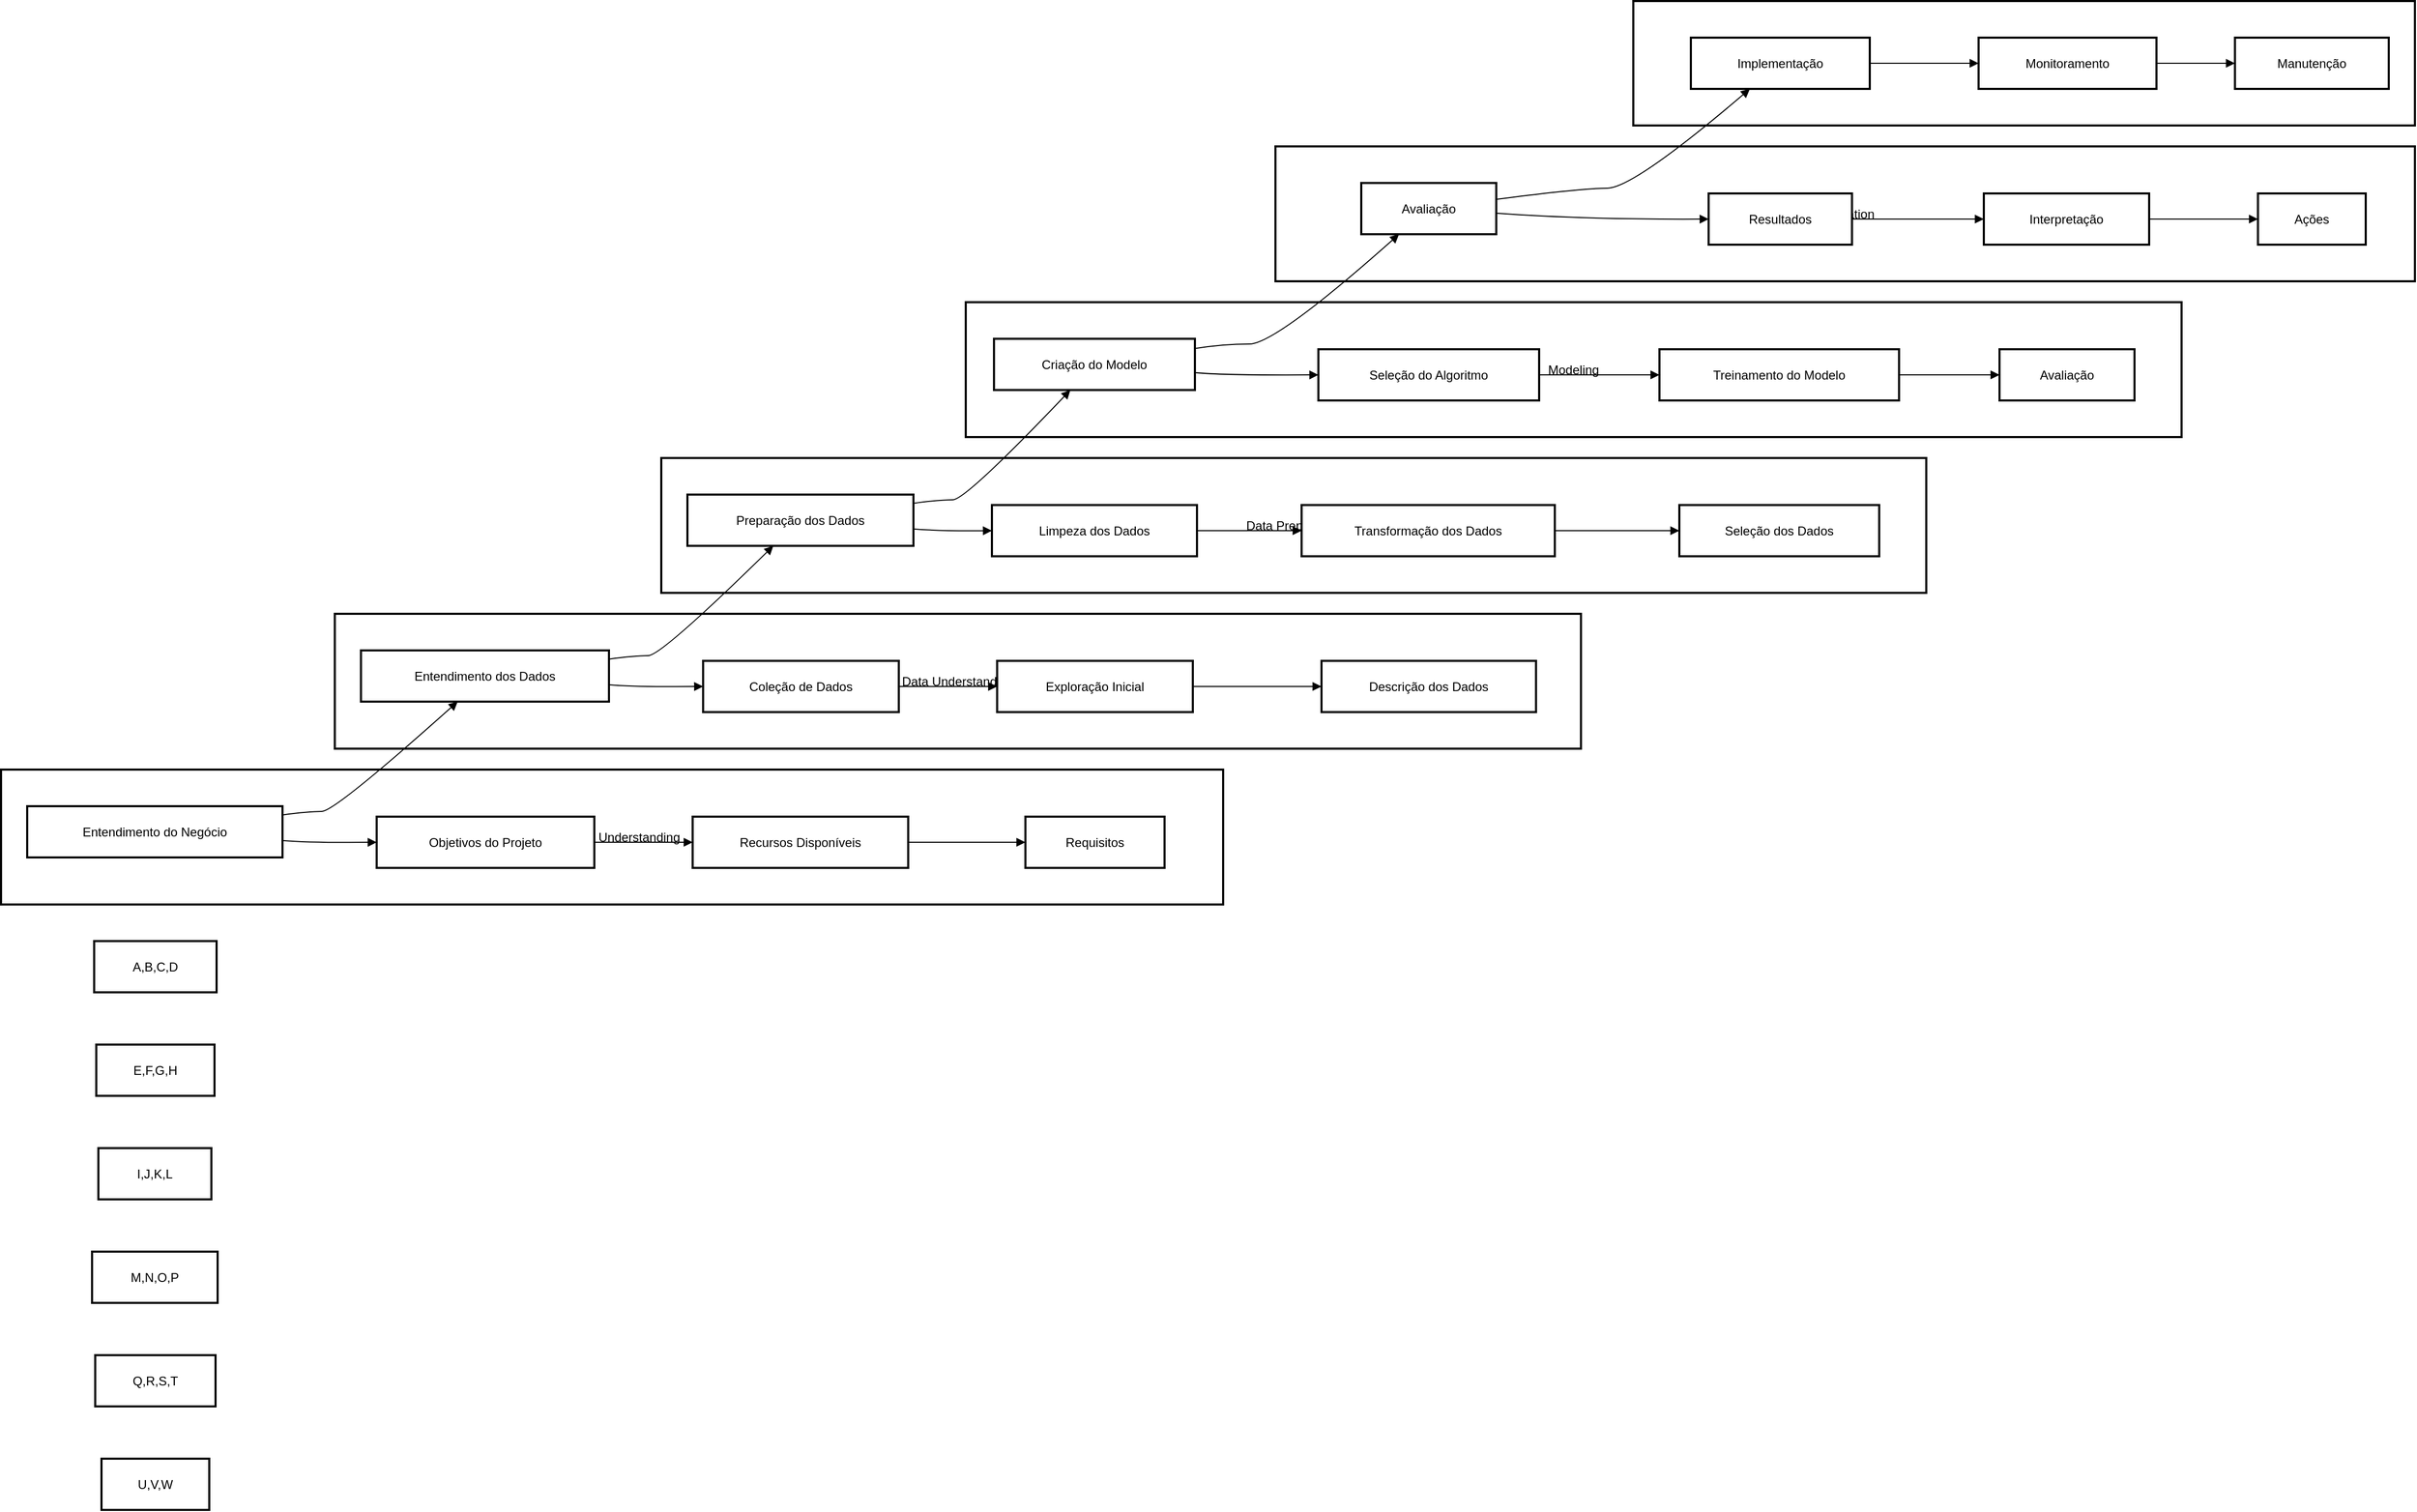 <mxfile version="24.8.0">
  <diagram name="Página-1" id="PDTsURkqS8D4PSE2wGRE">
    <mxGraphModel>
      <root>
        <mxCell id="0" />
        <mxCell id="1" parent="0" />
        <mxCell id="2" value="Deployment" style="whiteSpace=wrap;strokeWidth=2;" vertex="1" parent="1">
          <mxGeometry x="1568" y="8" width="747" height="119" as="geometry" />
        </mxCell>
        <mxCell id="3" value="Evaluation" style="whiteSpace=wrap;strokeWidth=2;" vertex="1" parent="1">
          <mxGeometry x="1226" y="147" width="1089" height="129" as="geometry" />
        </mxCell>
        <mxCell id="4" value="Modeling" style="whiteSpace=wrap;strokeWidth=2;" vertex="1" parent="1">
          <mxGeometry x="930" y="296" width="1162" height="129" as="geometry" />
        </mxCell>
        <mxCell id="5" value="Data Preparation" style="whiteSpace=wrap;strokeWidth=2;" vertex="1" parent="1">
          <mxGeometry x="639" y="445" width="1209" height="129" as="geometry" />
        </mxCell>
        <mxCell id="6" value="Data Understanding" style="whiteSpace=wrap;strokeWidth=2;" vertex="1" parent="1">
          <mxGeometry x="327" y="594" width="1191" height="129" as="geometry" />
        </mxCell>
        <mxCell id="7" value="Business Understanding" style="whiteSpace=wrap;strokeWidth=2;" vertex="1" parent="1">
          <mxGeometry x="8" y="743" width="1168" height="129" as="geometry" />
        </mxCell>
        <mxCell id="8" value="Entendimento do Negócio" style="whiteSpace=wrap;strokeWidth=2;" vertex="1" parent="1">
          <mxGeometry x="33" y="778" width="244" height="49" as="geometry" />
        </mxCell>
        <mxCell id="9" value="Objetivos do Projeto" style="whiteSpace=wrap;strokeWidth=2;" vertex="1" parent="1">
          <mxGeometry x="367" y="788" width="208" height="49" as="geometry" />
        </mxCell>
        <mxCell id="10" value="Recursos Disponíveis" style="whiteSpace=wrap;strokeWidth=2;" vertex="1" parent="1">
          <mxGeometry x="669" y="788" width="206" height="49" as="geometry" />
        </mxCell>
        <mxCell id="11" value="Requisitos" style="whiteSpace=wrap;strokeWidth=2;" vertex="1" parent="1">
          <mxGeometry x="987" y="788" width="133" height="49" as="geometry" />
        </mxCell>
        <mxCell id="12" value="Entendimento dos Dados" style="whiteSpace=wrap;strokeWidth=2;" vertex="1" parent="1">
          <mxGeometry x="352" y="629" width="237" height="49" as="geometry" />
        </mxCell>
        <mxCell id="13" value="Coleção de Dados" style="whiteSpace=wrap;strokeWidth=2;" vertex="1" parent="1">
          <mxGeometry x="679" y="639" width="187" height="49" as="geometry" />
        </mxCell>
        <mxCell id="14" value="Exploração Inicial" style="whiteSpace=wrap;strokeWidth=2;" vertex="1" parent="1">
          <mxGeometry x="960" y="639" width="187" height="49" as="geometry" />
        </mxCell>
        <mxCell id="15" value="Descrição dos Dados" style="whiteSpace=wrap;strokeWidth=2;" vertex="1" parent="1">
          <mxGeometry x="1270" y="639" width="205" height="49" as="geometry" />
        </mxCell>
        <mxCell id="16" value="Preparação dos Dados" style="whiteSpace=wrap;strokeWidth=2;" vertex="1" parent="1">
          <mxGeometry x="664" y="480" width="216" height="49" as="geometry" />
        </mxCell>
        <mxCell id="17" value="Limpeza dos Dados" style="whiteSpace=wrap;strokeWidth=2;" vertex="1" parent="1">
          <mxGeometry x="955" y="490" width="196" height="49" as="geometry" />
        </mxCell>
        <mxCell id="18" value="Transformação dos Dados" style="whiteSpace=wrap;strokeWidth=2;" vertex="1" parent="1">
          <mxGeometry x="1251" y="490" width="242" height="49" as="geometry" />
        </mxCell>
        <mxCell id="19" value="Seleção dos Dados" style="whiteSpace=wrap;strokeWidth=2;" vertex="1" parent="1">
          <mxGeometry x="1612" y="490" width="191" height="49" as="geometry" />
        </mxCell>
        <mxCell id="20" value="Criação do Modelo" style="whiteSpace=wrap;strokeWidth=2;" vertex="1" parent="1">
          <mxGeometry x="957" y="331" width="192" height="49" as="geometry" />
        </mxCell>
        <mxCell id="21" value="Seleção do Algoritmo" style="whiteSpace=wrap;strokeWidth=2;" vertex="1" parent="1">
          <mxGeometry x="1267" y="341" width="211" height="49" as="geometry" />
        </mxCell>
        <mxCell id="22" value="Treinamento do Modelo" style="whiteSpace=wrap;strokeWidth=2;" vertex="1" parent="1">
          <mxGeometry x="1593" y="341" width="229" height="49" as="geometry" />
        </mxCell>
        <mxCell id="23" value="Avaliação" style="whiteSpace=wrap;strokeWidth=2;" vertex="1" parent="1">
          <mxGeometry x="1918" y="341" width="129" height="49" as="geometry" />
        </mxCell>
        <mxCell id="24" value="Avaliação" style="whiteSpace=wrap;strokeWidth=2;" vertex="1" parent="1">
          <mxGeometry x="1308" y="182" width="129" height="49" as="geometry" />
        </mxCell>
        <mxCell id="25" value="Resultados" style="whiteSpace=wrap;strokeWidth=2;" vertex="1" parent="1">
          <mxGeometry x="1640" y="192" width="137" height="49" as="geometry" />
        </mxCell>
        <mxCell id="26" value="Interpretação" style="whiteSpace=wrap;strokeWidth=2;" vertex="1" parent="1">
          <mxGeometry x="1903" y="192" width="158" height="49" as="geometry" />
        </mxCell>
        <mxCell id="27" value="Ações" style="whiteSpace=wrap;strokeWidth=2;" vertex="1" parent="1">
          <mxGeometry x="2165" y="192" width="103" height="49" as="geometry" />
        </mxCell>
        <mxCell id="28" value="Implementação" style="whiteSpace=wrap;strokeWidth=2;" vertex="1" parent="1">
          <mxGeometry x="1623" y="43" width="171" height="49" as="geometry" />
        </mxCell>
        <mxCell id="29" value="Monitoramento" style="whiteSpace=wrap;strokeWidth=2;" vertex="1" parent="1">
          <mxGeometry x="1898" y="43" width="170" height="49" as="geometry" />
        </mxCell>
        <mxCell id="30" value="Manutenção" style="whiteSpace=wrap;strokeWidth=2;" vertex="1" parent="1">
          <mxGeometry x="2143" y="43" width="147" height="49" as="geometry" />
        </mxCell>
        <mxCell id="31" value="A,B,C,D" style="whiteSpace=wrap;strokeWidth=2;" vertex="1" parent="1">
          <mxGeometry x="97" y="907" width="117" height="49" as="geometry" />
        </mxCell>
        <mxCell id="32" value="E,F,G,H" style="whiteSpace=wrap;strokeWidth=2;" vertex="1" parent="1">
          <mxGeometry x="99" y="1006" width="113" height="49" as="geometry" />
        </mxCell>
        <mxCell id="33" value="I,J,K,L" style="whiteSpace=wrap;strokeWidth=2;" vertex="1" parent="1">
          <mxGeometry x="101" y="1105" width="108" height="49" as="geometry" />
        </mxCell>
        <mxCell id="34" value="M,N,O,P" style="whiteSpace=wrap;strokeWidth=2;" vertex="1" parent="1">
          <mxGeometry x="95" y="1204" width="120" height="49" as="geometry" />
        </mxCell>
        <mxCell id="35" value="Q,R,S,T" style="whiteSpace=wrap;strokeWidth=2;" vertex="1" parent="1">
          <mxGeometry x="98" y="1303" width="115" height="49" as="geometry" />
        </mxCell>
        <mxCell id="36" value="U,V,W" style="whiteSpace=wrap;strokeWidth=2;" vertex="1" parent="1">
          <mxGeometry x="104" y="1402" width="103" height="49" as="geometry" />
        </mxCell>
        <mxCell id="37" value="" style="curved=1;startArrow=none;endArrow=block;exitX=1;exitY=0.67;entryX=0;entryY=0.5;" edge="1" parent="1" source="8" target="9">
          <mxGeometry relative="1" as="geometry">
            <Array as="points">
              <mxPoint x="302" y="813" />
            </Array>
          </mxGeometry>
        </mxCell>
        <mxCell id="38" value="" style="curved=1;startArrow=none;endArrow=block;exitX=1;exitY=0.5;entryX=0;entryY=0.5;" edge="1" parent="1" source="9" target="10">
          <mxGeometry relative="1" as="geometry">
            <Array as="points" />
          </mxGeometry>
        </mxCell>
        <mxCell id="39" value="" style="curved=1;startArrow=none;endArrow=block;exitX=1;exitY=0.5;entryX=0;entryY=0.5;" edge="1" parent="1" source="10" target="11">
          <mxGeometry relative="1" as="geometry">
            <Array as="points" />
          </mxGeometry>
        </mxCell>
        <mxCell id="40" value="" style="curved=1;startArrow=none;endArrow=block;exitX=1;exitY=0.67;entryX=0;entryY=0.5;" edge="1" parent="1" source="12" target="13">
          <mxGeometry relative="1" as="geometry">
            <Array as="points">
              <mxPoint x="614" y="664" />
            </Array>
          </mxGeometry>
        </mxCell>
        <mxCell id="41" value="" style="curved=1;startArrow=none;endArrow=block;exitX=1;exitY=0.5;entryX=0;entryY=0.5;" edge="1" parent="1" source="13" target="14">
          <mxGeometry relative="1" as="geometry">
            <Array as="points" />
          </mxGeometry>
        </mxCell>
        <mxCell id="42" value="" style="curved=1;startArrow=none;endArrow=block;exitX=1;exitY=0.5;entryX=0;entryY=0.5;" edge="1" parent="1" source="14" target="15">
          <mxGeometry relative="1" as="geometry">
            <Array as="points" />
          </mxGeometry>
        </mxCell>
        <mxCell id="43" value="" style="curved=1;startArrow=none;endArrow=block;exitX=1;exitY=0.67;entryX=0;entryY=0.5;" edge="1" parent="1" source="16" target="17">
          <mxGeometry relative="1" as="geometry">
            <Array as="points">
              <mxPoint x="905" y="515" />
            </Array>
          </mxGeometry>
        </mxCell>
        <mxCell id="44" value="" style="curved=1;startArrow=none;endArrow=block;exitX=1;exitY=0.5;entryX=0;entryY=0.5;" edge="1" parent="1" source="17" target="18">
          <mxGeometry relative="1" as="geometry">
            <Array as="points" />
          </mxGeometry>
        </mxCell>
        <mxCell id="45" value="" style="curved=1;startArrow=none;endArrow=block;exitX=1;exitY=0.5;entryX=0;entryY=0.5;" edge="1" parent="1" source="18" target="19">
          <mxGeometry relative="1" as="geometry">
            <Array as="points" />
          </mxGeometry>
        </mxCell>
        <mxCell id="46" value="" style="curved=1;startArrow=none;endArrow=block;exitX=1;exitY=0.66;entryX=0;entryY=0.5;" edge="1" parent="1" source="20" target="21">
          <mxGeometry relative="1" as="geometry">
            <Array as="points">
              <mxPoint x="1176" y="366" />
            </Array>
          </mxGeometry>
        </mxCell>
        <mxCell id="47" value="" style="curved=1;startArrow=none;endArrow=block;exitX=1;exitY=0.5;entryX=0;entryY=0.5;" edge="1" parent="1" source="21" target="22">
          <mxGeometry relative="1" as="geometry">
            <Array as="points" />
          </mxGeometry>
        </mxCell>
        <mxCell id="48" value="" style="curved=1;startArrow=none;endArrow=block;exitX=1;exitY=0.5;entryX=0;entryY=0.5;" edge="1" parent="1" source="22" target="23">
          <mxGeometry relative="1" as="geometry">
            <Array as="points" />
          </mxGeometry>
        </mxCell>
        <mxCell id="49" value="" style="curved=1;startArrow=none;endArrow=block;exitX=1;exitY=0.59;entryX=0;entryY=0.5;" edge="1" parent="1" source="24" target="25">
          <mxGeometry relative="1" as="geometry">
            <Array as="points">
              <mxPoint x="1518" y="217" />
            </Array>
          </mxGeometry>
        </mxCell>
        <mxCell id="50" value="" style="curved=1;startArrow=none;endArrow=block;exitX=1;exitY=0.5;entryX=0;entryY=0.5;" edge="1" parent="1" source="25" target="26">
          <mxGeometry relative="1" as="geometry">
            <Array as="points" />
          </mxGeometry>
        </mxCell>
        <mxCell id="51" value="" style="curved=1;startArrow=none;endArrow=block;exitX=1.01;exitY=0.5;entryX=0;entryY=0.5;" edge="1" parent="1" source="26" target="27">
          <mxGeometry relative="1" as="geometry">
            <Array as="points" />
          </mxGeometry>
        </mxCell>
        <mxCell id="52" value="" style="curved=1;startArrow=none;endArrow=block;exitX=1;exitY=0.5;entryX=0;entryY=0.5;" edge="1" parent="1" source="28" target="29">
          <mxGeometry relative="1" as="geometry">
            <Array as="points" />
          </mxGeometry>
        </mxCell>
        <mxCell id="53" value="" style="curved=1;startArrow=none;endArrow=block;exitX=1;exitY=0.5;entryX=0;entryY=0.5;" edge="1" parent="1" source="29" target="30">
          <mxGeometry relative="1" as="geometry">
            <Array as="points" />
          </mxGeometry>
        </mxCell>
        <mxCell id="54" value="" style="curved=1;startArrow=none;endArrow=block;exitX=1;exitY=0.17;entryX=0.39;entryY=1;" edge="1" parent="1" source="8" target="12">
          <mxGeometry relative="1" as="geometry">
            <Array as="points">
              <mxPoint x="302" y="783" />
              <mxPoint x="327" y="783" />
            </Array>
          </mxGeometry>
        </mxCell>
        <mxCell id="55" value="" style="curved=1;startArrow=none;endArrow=block;exitX=1;exitY=0.17;entryX=0.38;entryY=1;" edge="1" parent="1" source="12" target="16">
          <mxGeometry relative="1" as="geometry">
            <Array as="points">
              <mxPoint x="614" y="634" />
              <mxPoint x="639" y="634" />
            </Array>
          </mxGeometry>
        </mxCell>
        <mxCell id="56" value="" style="curved=1;startArrow=none;endArrow=block;exitX=1;exitY=0.17;entryX=0.38;entryY=1;" edge="1" parent="1" source="16" target="20">
          <mxGeometry relative="1" as="geometry">
            <Array as="points">
              <mxPoint x="905" y="485" />
              <mxPoint x="930" y="485" />
            </Array>
          </mxGeometry>
        </mxCell>
        <mxCell id="57" value="" style="curved=1;startArrow=none;endArrow=block;exitX=1;exitY=0.19;entryX=0.28;entryY=1;" edge="1" parent="1" source="20" target="24">
          <mxGeometry relative="1" as="geometry">
            <Array as="points">
              <mxPoint x="1176" y="336" />
              <mxPoint x="1226" y="336" />
            </Array>
          </mxGeometry>
        </mxCell>
        <mxCell id="58" value="" style="curved=1;startArrow=none;endArrow=block;exitX=1;exitY=0.32;entryX=0.33;entryY=1;" edge="1" parent="1" source="24" target="28">
          <mxGeometry relative="1" as="geometry">
            <Array as="points">
              <mxPoint x="1518" y="187" />
              <mxPoint x="1568" y="187" />
            </Array>
          </mxGeometry>
        </mxCell>
      </root>
    </mxGraphModel>
  </diagram>
</mxfile>
